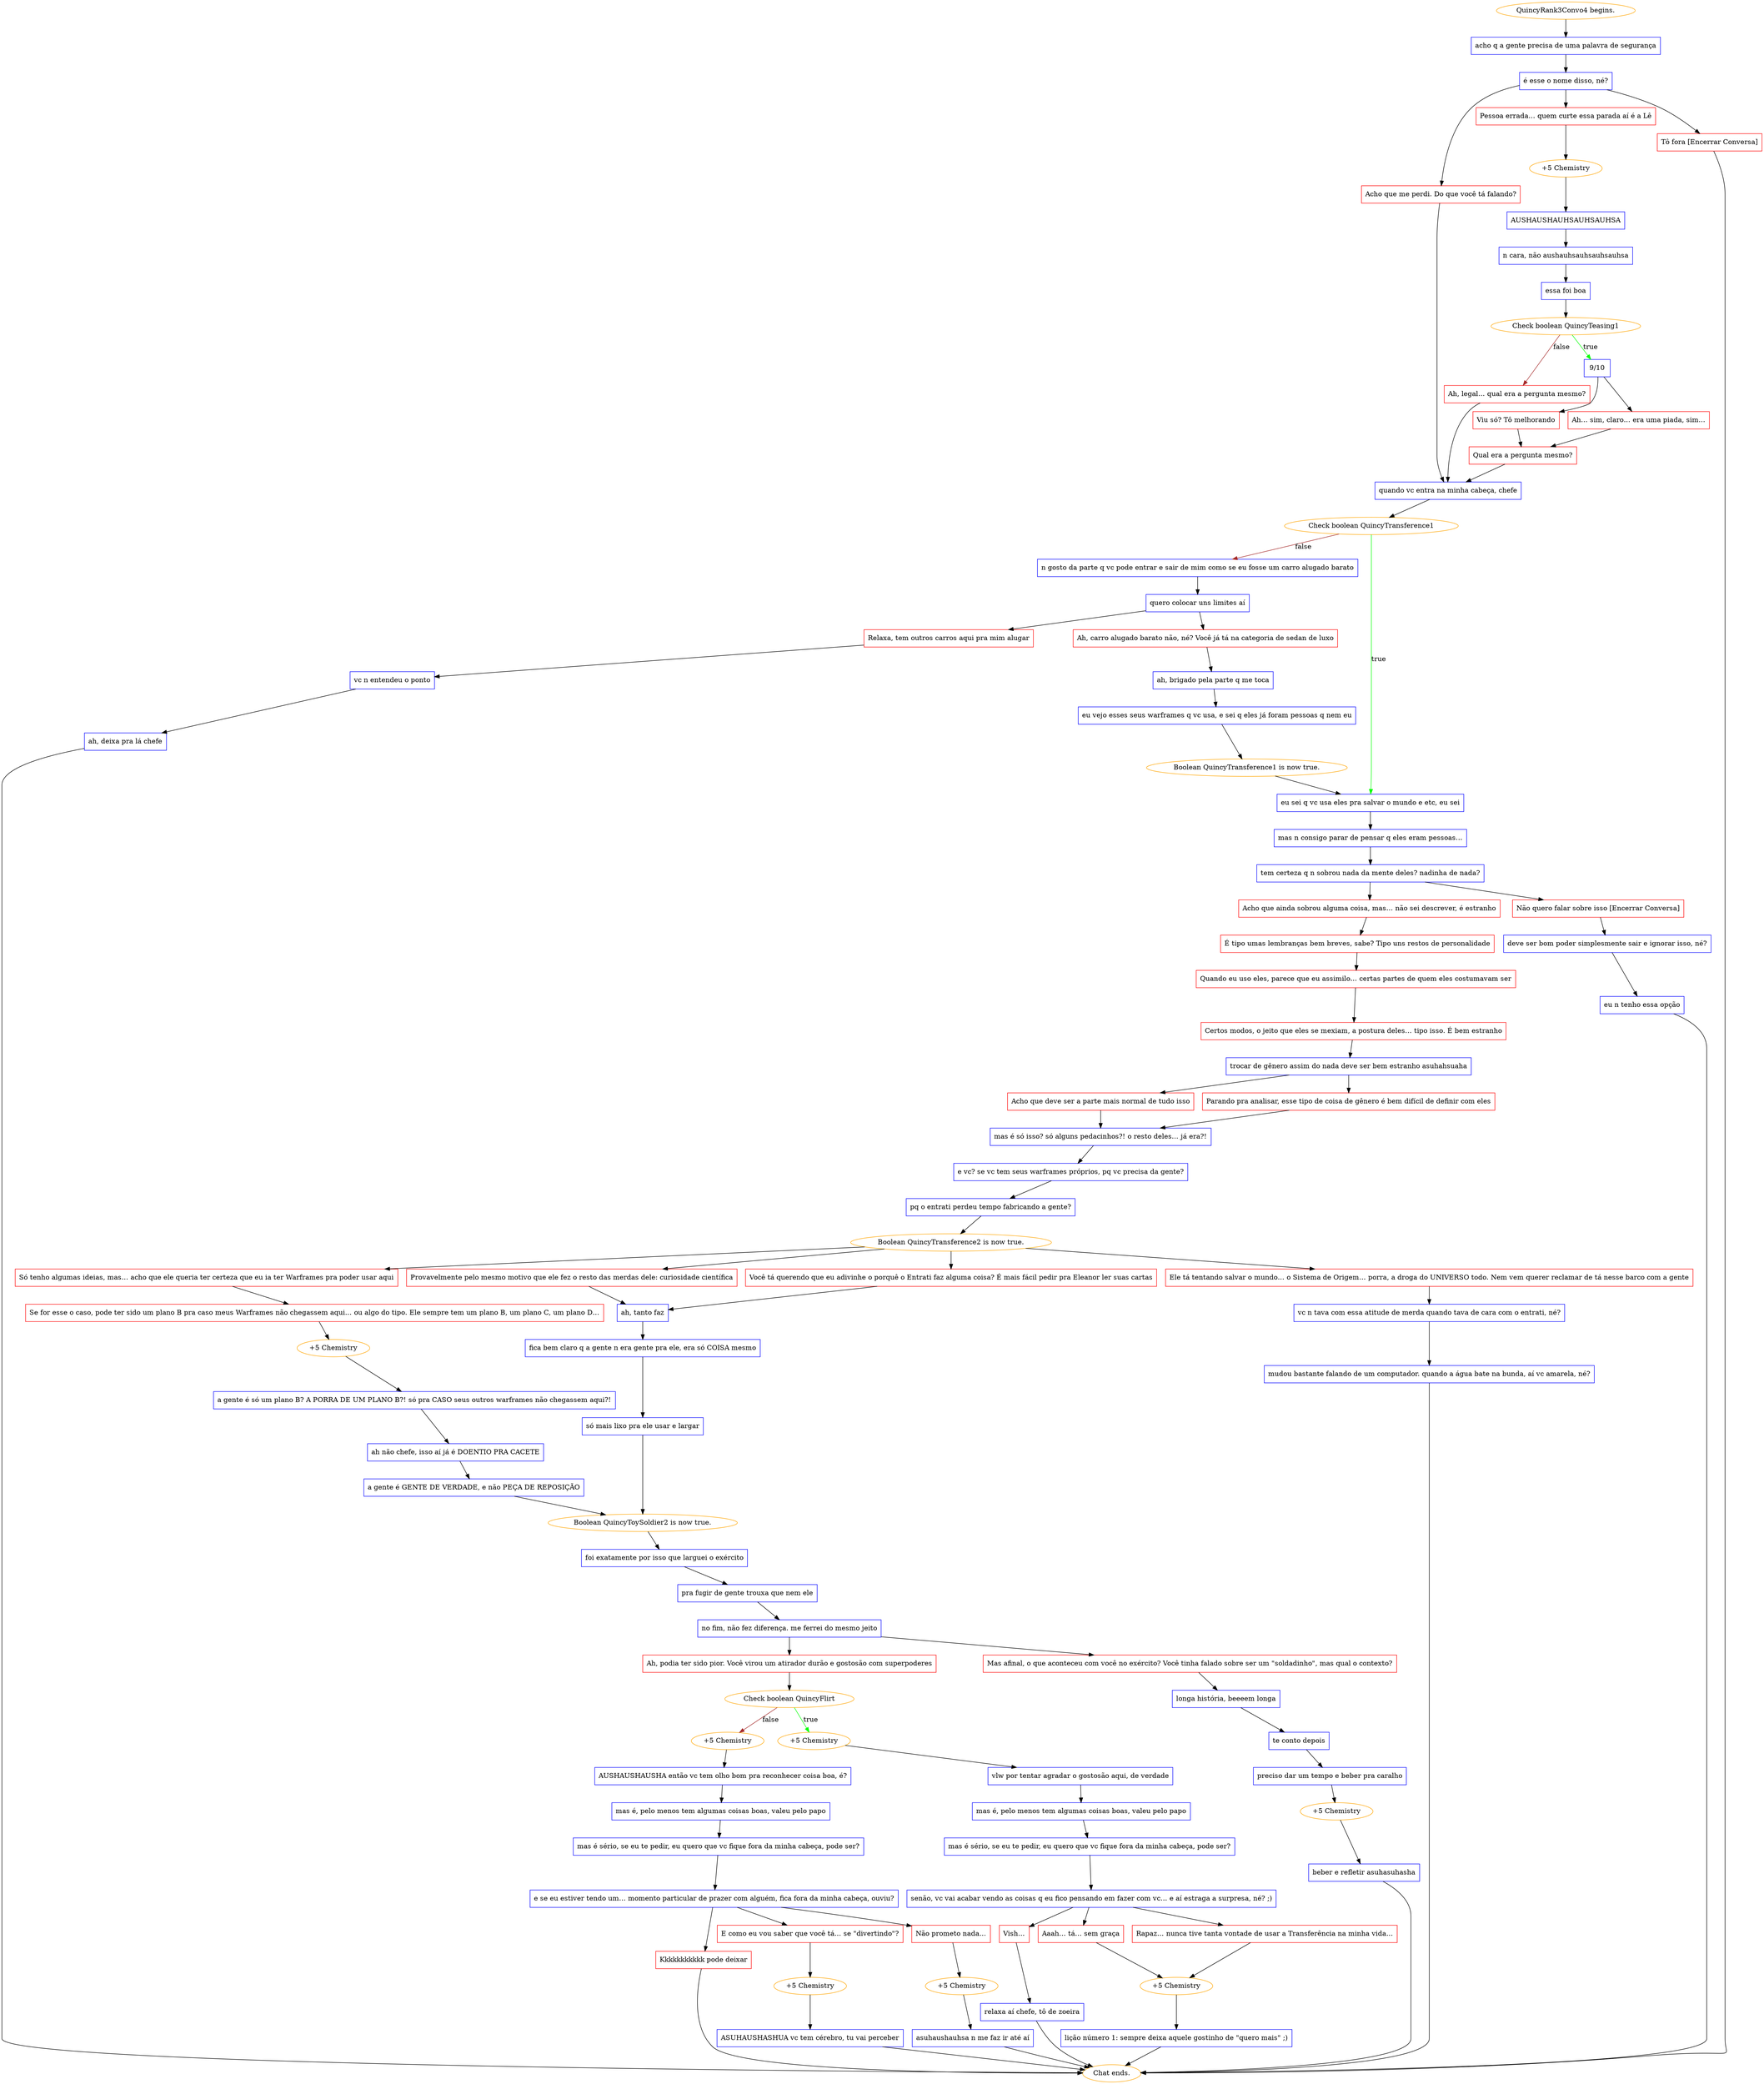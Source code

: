 digraph {
	"QuincyRank3Convo4 begins." [color=orange];
		"QuincyRank3Convo4 begins." -> j1950879021;
	j1950879021 [label="acho q a gente precisa de uma palavra de segurança",shape=box,color=blue];
		j1950879021 -> j2638784570;
	j2638784570 [label="é esse o nome disso, né?",shape=box,color=blue];
		j2638784570 -> j3399441985;
		j2638784570 -> j3060493590;
		j2638784570 -> j1847246295;
	j3399441985 [label="Pessoa errada… quem curte essa parada aí é a Lê",shape=box,color=red];
		j3399441985 -> j3645659728;
	j3060493590 [label="Acho que me perdi. Do que você tá falando?",shape=box,color=red];
		j3060493590 -> j518053008;
	j1847246295 [label="Tô fora [Encerrar Conversa]",shape=box,color=red];
		j1847246295 -> "Chat ends.";
	j3645659728 [label="+5 Chemistry",color=orange];
		j3645659728 -> j2292719258;
	j518053008 [label="quando vc entra na minha cabeça, chefe",shape=box,color=blue];
		j518053008 -> j2974171597;
	"Chat ends." [color=orange];
	j2292719258 [label="AUSHAUSHAUHSAUHSAUHSA",shape=box,color=blue];
		j2292719258 -> j1683092509;
	j2974171597 [label="Check boolean QuincyTransference1",color=orange];
		j2974171597 -> j4257098483 [label=true,color=green];
		j2974171597 -> j2133378181 [label=false,color=brown];
	j1683092509 [label="n cara, não aushauhsauhsauhsauhsa",shape=box,color=blue];
		j1683092509 -> j1118520696;
	j4257098483 [label="eu sei q vc usa eles pra salvar o mundo e etc, eu sei",shape=box,color=blue];
		j4257098483 -> j1929978683;
	j2133378181 [label="n gosto da parte q vc pode entrar e sair de mim como se eu fosse um carro alugado barato",shape=box,color=blue];
		j2133378181 -> j701037415;
	j1118520696 [label="essa foi boa",shape=box,color=blue];
		j1118520696 -> j4258016429;
	j1929978683 [label="mas n consigo parar de pensar q eles eram pessoas…",shape=box,color=blue];
		j1929978683 -> j964881896;
	j701037415 [label="quero colocar uns limites aí",shape=box,color=blue];
		j701037415 -> j1999219866;
		j701037415 -> j2160568881;
	j4258016429 [label="Check boolean QuincyTeasing1",color=orange];
		j4258016429 -> j1324592161 [label=true,color=green];
		j4258016429 -> j3625096949 [label=false,color=brown];
	j964881896 [label="tem certeza q n sobrou nada da mente deles? nadinha de nada?",shape=box,color=blue];
		j964881896 -> j1536879491;
		j964881896 -> j3873180409;
	j1999219866 [label="Ah, carro alugado barato não, né? Você já tá na categoria de sedan de luxo",shape=box,color=red];
		j1999219866 -> j4200909360;
	j2160568881 [label="Relaxa, tem outros carros aqui pra mim alugar",shape=box,color=red];
		j2160568881 -> j2844451339;
	j1324592161 [label="9/10",shape=box,color=blue];
		j1324592161 -> j4106794701;
		j1324592161 -> j2249321609;
	j3625096949 [label="Ah, legal… qual era a pergunta mesmo?",shape=box,color=red];
		j3625096949 -> j518053008;
	j1536879491 [label="Acho que ainda sobrou alguma coisa, mas… não sei descrever, é estranho",shape=box,color=red];
		j1536879491 -> j1919662556;
	j3873180409 [label="Não quero falar sobre isso [Encerrar Conversa]",shape=box,color=red];
		j3873180409 -> j2777814508;
	j4200909360 [label="ah, brigado pela parte q me toca",shape=box,color=blue];
		j4200909360 -> j3327685996;
	j2844451339 [label="vc n entendeu o ponto",shape=box,color=blue];
		j2844451339 -> j1829629467;
	j4106794701 [label="Viu só? Tô melhorando",shape=box,color=red];
		j4106794701 -> j1428965826;
	j2249321609 [label="Ah… sim, claro… era uma piada, sim…",shape=box,color=red];
		j2249321609 -> j1428965826;
	j1919662556 [label="É tipo umas lembranças bem breves, sabe? Tipo uns restos de personalidade",shape=box,color=red];
		j1919662556 -> j717154035;
	j2777814508 [label="deve ser bom poder simplesmente sair e ignorar isso, né?",shape=box,color=blue];
		j2777814508 -> j2682596051;
	j3327685996 [label="eu vejo esses seus warframes q vc usa, e sei q eles já foram pessoas q nem eu",shape=box,color=blue];
		j3327685996 -> j2862960546;
	j1829629467 [label="ah, deixa pra lá chefe",shape=box,color=blue];
		j1829629467 -> "Chat ends.";
	j1428965826 [label="Qual era a pergunta mesmo?",shape=box,color=red];
		j1428965826 -> j518053008;
	j717154035 [label="Quando eu uso eles, parece que eu assimilo… certas partes de quem eles costumavam ser",shape=box,color=red];
		j717154035 -> j602834475;
	j2682596051 [label="eu n tenho essa opção",shape=box,color=blue];
		j2682596051 -> "Chat ends.";
	j2862960546 [label="Boolean QuincyTransference1 is now true.",color=orange];
		j2862960546 -> j4257098483;
	j602834475 [label="Certos modos, o jeito que eles se mexiam, a postura deles… tipo isso. É bem estranho",shape=box,color=red];
		j602834475 -> j2451590829;
	j2451590829 [label="trocar de gênero assim do nada deve ser bem estranho asuhahsuaha",shape=box,color=blue];
		j2451590829 -> j2424698699;
		j2451590829 -> j3898030068;
	j2424698699 [label="Acho que deve ser a parte mais normal de tudo isso",shape=box,color=red];
		j2424698699 -> j2766723908;
	j3898030068 [label="Parando pra analisar, esse tipo de coisa de gênero é bem difícil de definir com eles",shape=box,color=red];
		j3898030068 -> j2766723908;
	j2766723908 [label="mas é só isso? só alguns pedacinhos?! o resto deles… já era?!",shape=box,color=blue];
		j2766723908 -> j3730139576;
	j3730139576 [label="e vc? se vc tem seus warframes próprios, pq vc precisa da gente?",shape=box,color=blue];
		j3730139576 -> j2676000631;
	j2676000631 [label="pq o entrati perdeu tempo fabricando a gente?",shape=box,color=blue];
		j2676000631 -> j2266904553;
	j2266904553 [label="Boolean QuincyTransference2 is now true.",color=orange];
		j2266904553 -> j2094300217;
		j2266904553 -> j1787283049;
		j2266904553 -> j882972639;
		j2266904553 -> j1907769867;
	j2094300217 [label="Só tenho algumas ideias, mas… acho que ele queria ter certeza que eu ia ter Warframes pra poder usar aqui",shape=box,color=red];
		j2094300217 -> j923668976;
	j1787283049 [label="Provavelmente pelo mesmo motivo que ele fez o resto das merdas dele: curiosidade científica",shape=box,color=red];
		j1787283049 -> j2659485222;
	j882972639 [label="Ele tá tentando salvar o mundo… o Sistema de Origem… porra, a droga do UNIVERSO todo. Nem vem querer reclamar de tá nesse barco com a gente",shape=box,color=red];
		j882972639 -> j52661351;
	j1907769867 [label="Você tá querendo que eu adivinhe o porquê o Entrati faz alguma coisa? É mais fácil pedir pra Eleanor ler suas cartas",shape=box,color=red];
		j1907769867 -> j2659485222;
	j923668976 [label="Se for esse o caso, pode ter sido um plano B pra caso meus Warframes não chegassem aqui… ou algo do tipo. Ele sempre tem um plano B, um plano C, um plano D…",shape=box,color=red];
		j923668976 -> j1803954779;
	j2659485222 [label="ah, tanto faz",shape=box,color=blue];
		j2659485222 -> j1429920365;
	j52661351 [label="vc n tava com essa atitude de merda quando tava de cara com o entrati, né?",shape=box,color=blue];
		j52661351 -> j1036431641;
	j1803954779 [label="+5 Chemistry",color=orange];
		j1803954779 -> j1809522058;
	j1429920365 [label="fica bem claro q a gente n era gente pra ele, era só COISA mesmo",shape=box,color=blue];
		j1429920365 -> j2808563606;
	j1036431641 [label="mudou bastante falando de um computador. quando a água bate na bunda, aí vc amarela, né?",shape=box,color=blue];
		j1036431641 -> "Chat ends.";
	j1809522058 [label="a gente é só um plano B? A PORRA DE UM PLANO B?! só pra CASO seus outros warframes não chegassem aqui?!",shape=box,color=blue];
		j1809522058 -> j1920648217;
	j2808563606 [label="só mais lixo pra ele usar e largar",shape=box,color=blue];
		j2808563606 -> j3135717102;
	j1920648217 [label="ah não chefe, isso aí já é DOENTIO PRA CACETE",shape=box,color=blue];
		j1920648217 -> j2195581412;
	j3135717102 [label="Boolean QuincyToySoldier2 is now true.",color=orange];
		j3135717102 -> j2142658383;
	j2195581412 [label="a gente é GENTE DE VERDADE, e não PEÇA DE REPOSIÇÃO",shape=box,color=blue];
		j2195581412 -> j3135717102;
	j2142658383 [label="foi exatamente por isso que larguei o exército",shape=box,color=blue];
		j2142658383 -> j351764971;
	j351764971 [label="pra fugir de gente trouxa que nem ele",shape=box,color=blue];
		j351764971 -> j186195246;
	j186195246 [label="no fim, não fez diferença. me ferrei do mesmo jeito",shape=box,color=blue];
		j186195246 -> j3656124060;
		j186195246 -> j613879237;
	j3656124060 [label="Ah, podia ter sido pior. Você virou um atirador durão e gostosão com superpoderes",shape=box,color=red];
		j3656124060 -> j2874288190;
	j613879237 [label="Mas afinal, o que aconteceu com você no exército? Você tinha falado sobre ser um \"soldadinho\", mas qual o contexto?",shape=box,color=red];
		j613879237 -> j2170696810;
	j2874288190 [label="Check boolean QuincyFlirt",color=orange];
		j2874288190 -> j3594288127 [label=true,color=green];
		j2874288190 -> j1245454123 [label=false,color=brown];
	j2170696810 [label="longa história, beeeem longa",shape=box,color=blue];
		j2170696810 -> j2895053264;
	j3594288127 [label="+5 Chemistry",color=orange];
		j3594288127 -> j2097729536;
	j1245454123 [label="+5 Chemistry",color=orange];
		j1245454123 -> j2752123871;
	j2895053264 [label="te conto depois",shape=box,color=blue];
		j2895053264 -> j2544218071;
	j2097729536 [label="vlw por tentar agradar o gostosão aqui, de verdade",shape=box,color=blue];
		j2097729536 -> j2991721909;
	j2752123871 [label="AUSHAUSHAUSHA então vc tem olho bom pra reconhecer coisa boa, é?",shape=box,color=blue];
		j2752123871 -> j1336150095;
	j2544218071 [label="preciso dar um tempo e beber pra caralho",shape=box,color=blue];
		j2544218071 -> j2530454020;
	j2991721909 [label="mas é, pelo menos tem algumas coisas boas, valeu pelo papo",shape=box,color=blue];
		j2991721909 -> j74674791;
	j1336150095 [label="mas é, pelo menos tem algumas coisas boas, valeu pelo papo",shape=box,color=blue];
		j1336150095 -> j1980690208;
	j2530454020 [label="+5 Chemistry",color=orange];
		j2530454020 -> j1042196463;
	j74674791 [label="mas é sério, se eu te pedir, eu quero que vc fique fora da minha cabeça, pode ser?",shape=box,color=blue];
		j74674791 -> j3205334395;
	j1980690208 [label="mas é sério, se eu te pedir, eu quero que vc fique fora da minha cabeça, pode ser?",shape=box,color=blue];
		j1980690208 -> j3625908473;
	j1042196463 [label="beber e refletir asuhasuhasha",shape=box,color=blue];
		j1042196463 -> "Chat ends.";
	j3205334395 [label="senão, vc vai acabar vendo as coisas q eu fico pensando em fazer com vc… e aí estraga a surpresa, né? ;)",shape=box,color=blue];
		j3205334395 -> j2217038031;
		j3205334395 -> j4226535176;
		j3205334395 -> j493039721;
	j3625908473 [label="e se eu estiver tendo um… momento particular de prazer com alguém, fica fora da minha cabeça, ouviu?",shape=box,color=blue];
		j3625908473 -> j803697135;
		j3625908473 -> j3321976726;
		j3625908473 -> j1271084627;
	j2217038031 [label="Rapaz… nunca tive tanta vontade de usar a Transferência na minha vida…",shape=box,color=red];
		j2217038031 -> j3063660370;
	j4226535176 [label="Aaah… tá… sem graça",shape=box,color=red];
		j4226535176 -> j3063660370;
	j493039721 [label="Vish…",shape=box,color=red];
		j493039721 -> j4282845574;
	j803697135 [label="E como eu vou saber que você tá… se \"divertindo\"?",shape=box,color=red];
		j803697135 -> j890979168;
	j3321976726 [label="Não prometo nada…",shape=box,color=red];
		j3321976726 -> j2151919685;
	j1271084627 [label="Kkkkkkkkkkk pode deixar",shape=box,color=red];
		j1271084627 -> "Chat ends.";
	j3063660370 [label="+5 Chemistry",color=orange];
		j3063660370 -> j3327510420;
	j4282845574 [label="relaxa aí chefe, tô de zoeira",shape=box,color=blue];
		j4282845574 -> "Chat ends.";
	j890979168 [label="+5 Chemistry",color=orange];
		j890979168 -> j3153297544;
	j2151919685 [label="+5 Chemistry",color=orange];
		j2151919685 -> j1272826008;
	j3327510420 [label="lição número 1: sempre deixa aquele gostinho de \"quero mais\" ;)",shape=box,color=blue];
		j3327510420 -> "Chat ends.";
	j3153297544 [label="ASUHAUSHASHUA vc tem cérebro, tu vai perceber",shape=box,color=blue];
		j3153297544 -> "Chat ends.";
	j1272826008 [label="asuhaushauhsa n me faz ir até aí",shape=box,color=blue];
		j1272826008 -> "Chat ends.";
}